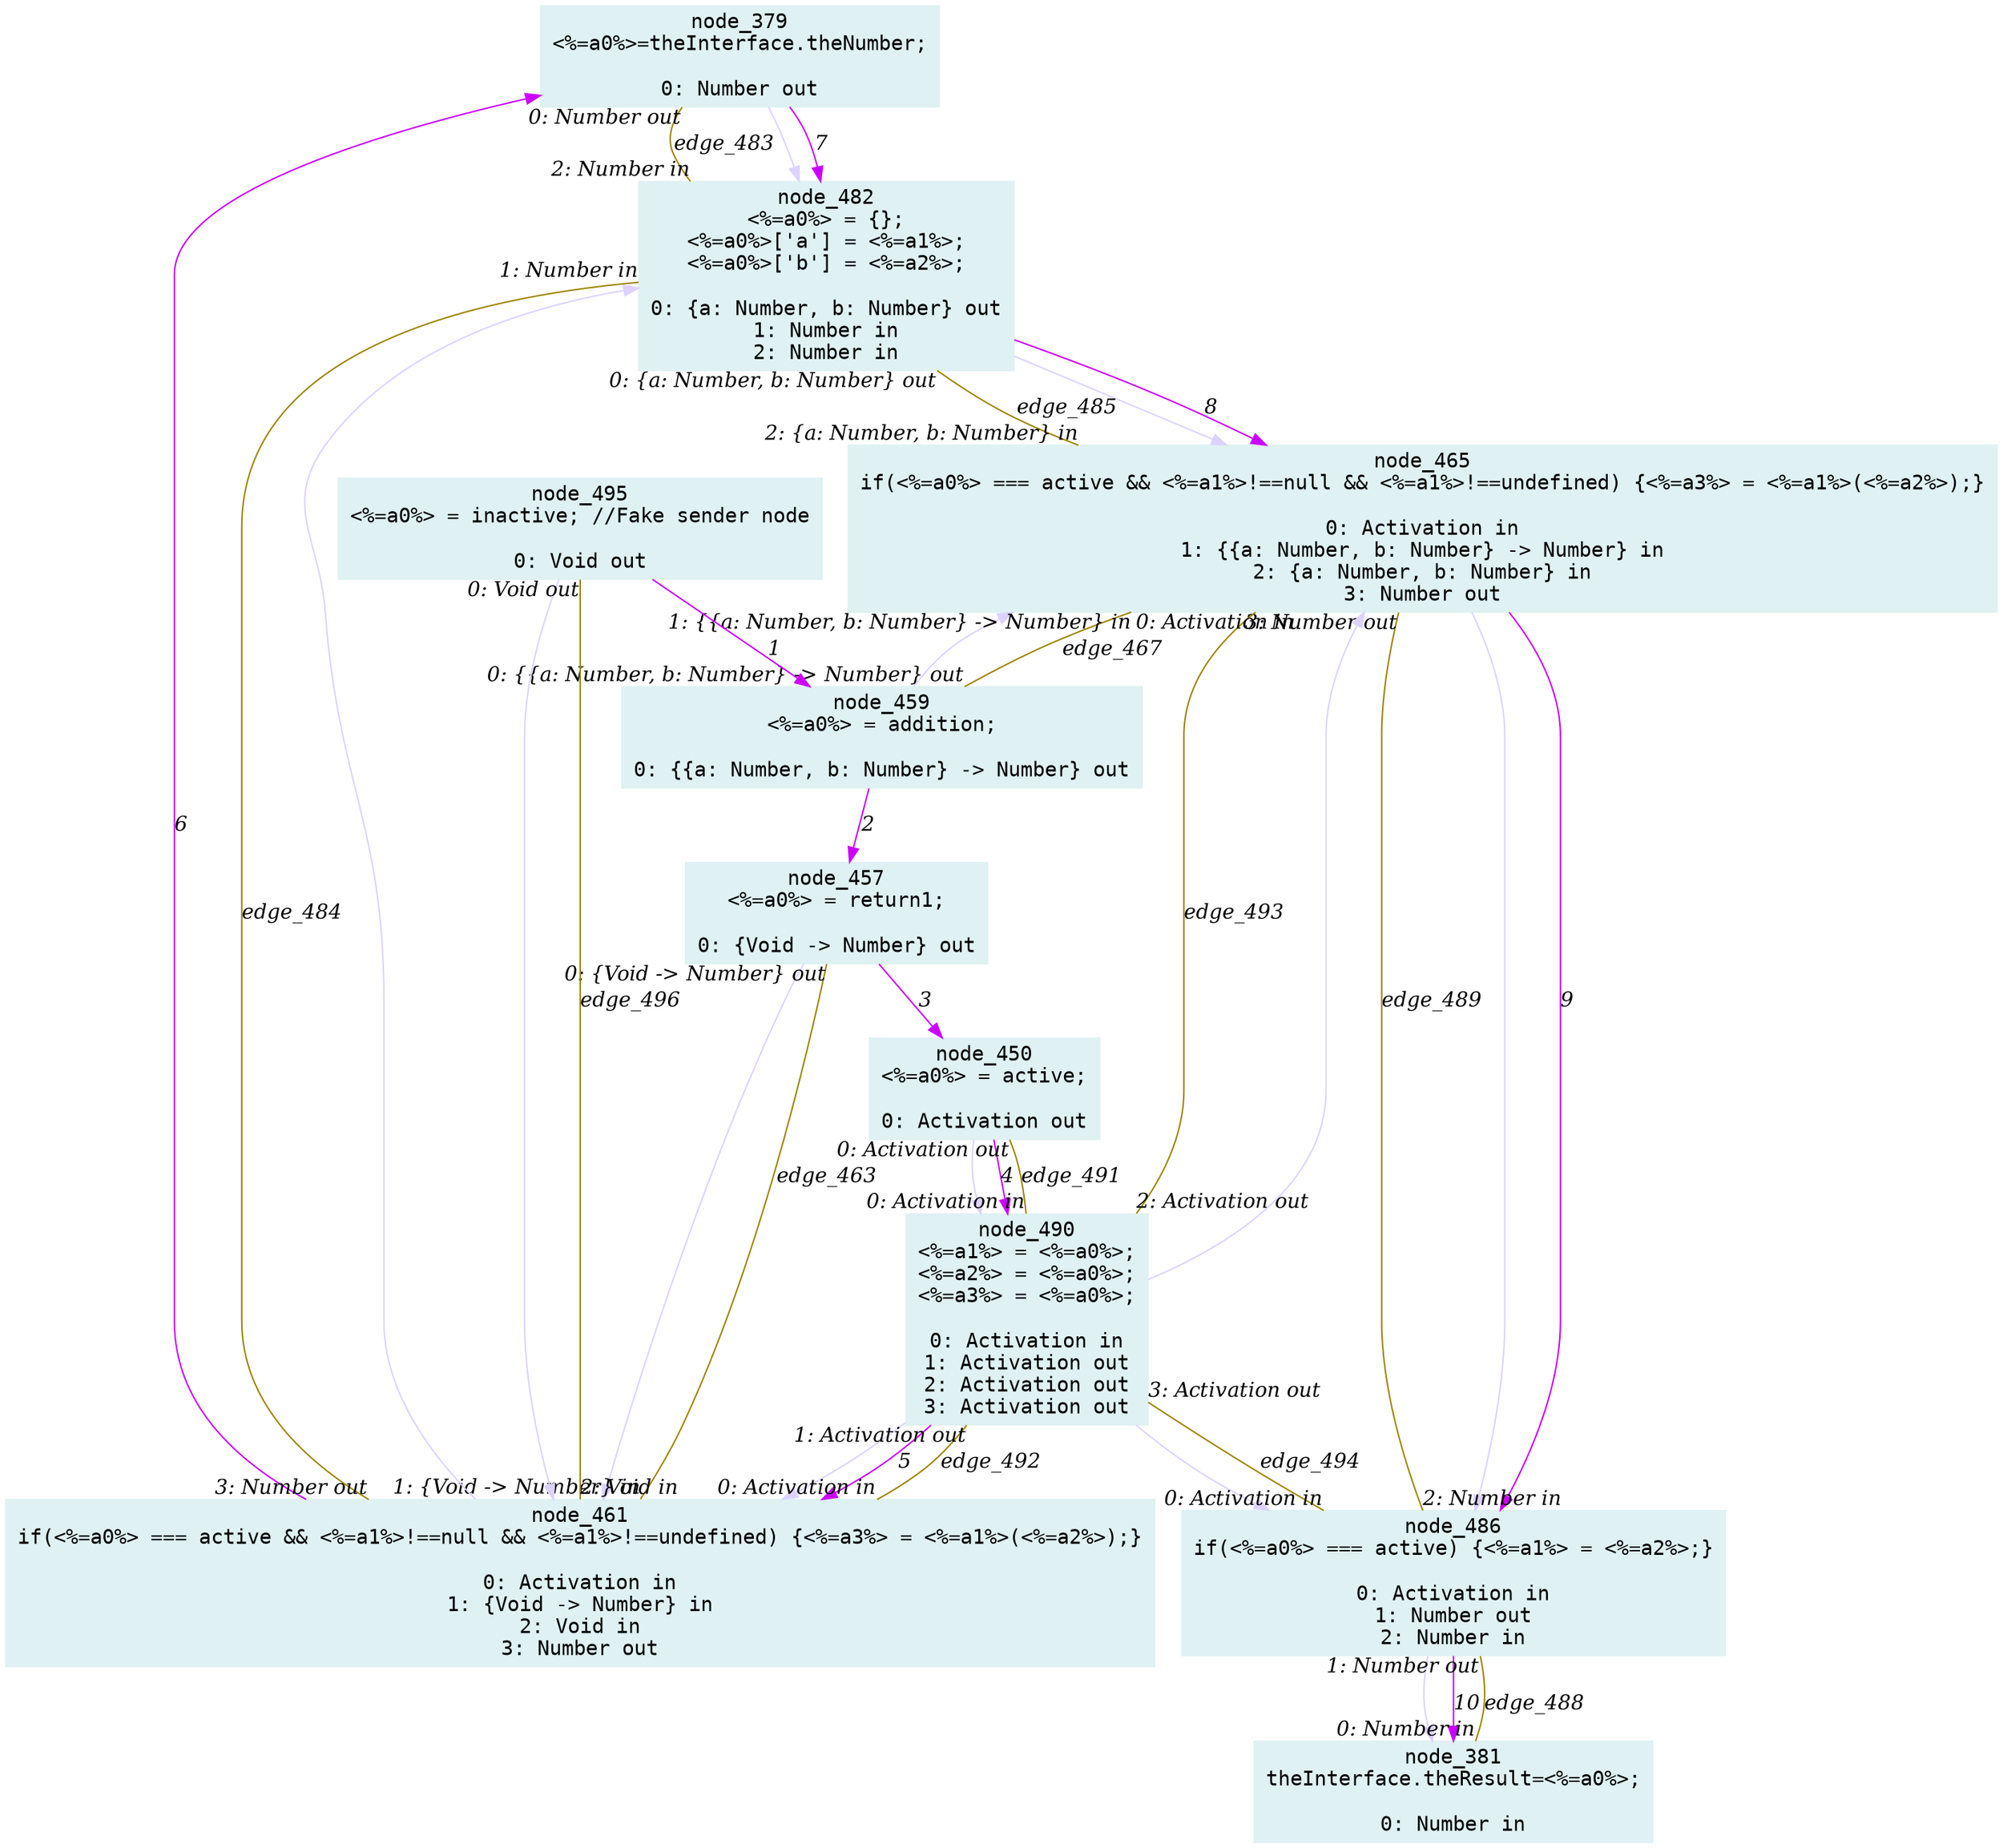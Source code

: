 digraph g{node_379 [shape="box", style="filled", color="#dff1f2", fontname="Courier", label="node_379
<%=a0%>=theInterface.theNumber;

0: Number out" ]
node_381 [shape="box", style="filled", color="#dff1f2", fontname="Courier", label="node_381
theInterface.theResult=<%=a0%>;

0: Number in" ]
node_450 [shape="box", style="filled", color="#dff1f2", fontname="Courier", label="node_450
<%=a0%> = active;

0: Activation out" ]
node_457 [shape="box", style="filled", color="#dff1f2", fontname="Courier", label="node_457
<%=a0%> = return1;

0: {Void -> Number} out" ]
node_459 [shape="box", style="filled", color="#dff1f2", fontname="Courier", label="node_459
<%=a0%> = addition;

0: {{a: Number, b: Number} -> Number} out" ]
node_461 [shape="box", style="filled", color="#dff1f2", fontname="Courier", label="node_461
if(<%=a0%> === active && <%=a1%>!==null && <%=a1%>!==undefined) {<%=a3%> = <%=a1%>(<%=a2%>);}

0: Activation in
1: {Void -> Number} in
2: Void in
3: Number out" ]
node_465 [shape="box", style="filled", color="#dff1f2", fontname="Courier", label="node_465
if(<%=a0%> === active && <%=a1%>!==null && <%=a1%>!==undefined) {<%=a3%> = <%=a1%>(<%=a2%>);}

0: Activation in
1: {{a: Number, b: Number} -> Number} in
2: {a: Number, b: Number} in
3: Number out" ]
node_482 [shape="box", style="filled", color="#dff1f2", fontname="Courier", label="node_482
<%=a0%> = {};
<%=a0%>['a'] = <%=a1%>;
<%=a0%>['b'] = <%=a2%>;

0: {a: Number, b: Number} out
1: Number in
2: Number in" ]
node_486 [shape="box", style="filled", color="#dff1f2", fontname="Courier", label="node_486
if(<%=a0%> === active) {<%=a1%> = <%=a2%>;}

0: Activation in
1: Number out
2: Number in" ]
node_490 [shape="box", style="filled", color="#dff1f2", fontname="Courier", label="node_490
<%=a1%> = <%=a0%>;
<%=a2%> = <%=a0%>;
<%=a3%> = <%=a0%>;

0: Activation in
1: Activation out
2: Activation out
3: Activation out" ]
node_495 [shape="box", style="filled", color="#dff1f2", fontname="Courier", label="node_495
<%=a0%> = inactive; //Fake sender node

0: Void out" ]
node_486 -> node_381 [dir=forward, arrowHead=normal, fontname="Times-Italic", arrowsize=1, color="#ddd2ff", label="",  headlabel="", taillabel="" ]
node_465 -> node_486 [dir=forward, arrowHead=normal, fontname="Times-Italic", arrowsize=1, color="#ddd2ff", label="",  headlabel="", taillabel="" ]
node_482 -> node_465 [dir=forward, arrowHead=normal, fontname="Times-Italic", arrowsize=1, color="#ddd2ff", label="",  headlabel="", taillabel="" ]
node_379 -> node_482 [dir=forward, arrowHead=normal, fontname="Times-Italic", arrowsize=1, color="#ddd2ff", label="",  headlabel="", taillabel="" ]
node_461 -> node_482 [dir=forward, arrowHead=normal, fontname="Times-Italic", arrowsize=1, color="#ddd2ff", label="",  headlabel="", taillabel="" ]
node_490 -> node_461 [dir=forward, arrowHead=normal, fontname="Times-Italic", arrowsize=1, color="#ddd2ff", label="",  headlabel="", taillabel="" ]
node_490 -> node_465 [dir=forward, arrowHead=normal, fontname="Times-Italic", arrowsize=1, color="#ddd2ff", label="",  headlabel="", taillabel="" ]
node_490 -> node_486 [dir=forward, arrowHead=normal, fontname="Times-Italic", arrowsize=1, color="#ddd2ff", label="",  headlabel="", taillabel="" ]
node_450 -> node_490 [dir=forward, arrowHead=normal, fontname="Times-Italic", arrowsize=1, color="#ddd2ff", label="",  headlabel="", taillabel="" ]
node_457 -> node_461 [dir=forward, arrowHead=normal, fontname="Times-Italic", arrowsize=1, color="#ddd2ff", label="",  headlabel="", taillabel="" ]
node_459 -> node_465 [dir=forward, arrowHead=normal, fontname="Times-Italic", arrowsize=1, color="#ddd2ff", label="",  headlabel="", taillabel="" ]
node_495 -> node_461 [dir=forward, arrowHead=normal, fontname="Times-Italic", arrowsize=1, color="#ddd2ff", label="",  headlabel="", taillabel="" ]
node_495 -> node_459 [dir=forward, arrowHead=normal, fontname="Times-Italic", arrowsize=1, color="#cc00ff", label="1",  headlabel="", taillabel="" ]
node_459 -> node_457 [dir=forward, arrowHead=normal, fontname="Times-Italic", arrowsize=1, color="#cc00ff", label="2",  headlabel="", taillabel="" ]
node_457 -> node_450 [dir=forward, arrowHead=normal, fontname="Times-Italic", arrowsize=1, color="#cc00ff", label="3",  headlabel="", taillabel="" ]
node_450 -> node_490 [dir=forward, arrowHead=normal, fontname="Times-Italic", arrowsize=1, color="#cc00ff", label="4",  headlabel="", taillabel="" ]
node_490 -> node_461 [dir=forward, arrowHead=normal, fontname="Times-Italic", arrowsize=1, color="#cc00ff", label="5",  headlabel="", taillabel="" ]
node_461 -> node_379 [dir=forward, arrowHead=normal, fontname="Times-Italic", arrowsize=1, color="#cc00ff", label="6",  headlabel="", taillabel="" ]
node_379 -> node_482 [dir=forward, arrowHead=normal, fontname="Times-Italic", arrowsize=1, color="#cc00ff", label="7",  headlabel="", taillabel="" ]
node_482 -> node_465 [dir=forward, arrowHead=normal, fontname="Times-Italic", arrowsize=1, color="#cc00ff", label="8",  headlabel="", taillabel="" ]
node_465 -> node_486 [dir=forward, arrowHead=normal, fontname="Times-Italic", arrowsize=1, color="#cc00ff", label="9",  headlabel="", taillabel="" ]
node_486 -> node_381 [dir=forward, arrowHead=normal, fontname="Times-Italic", arrowsize=1, color="#cc00ff", label="10",  headlabel="", taillabel="" ]
node_461 -> node_457 [dir=none, arrowHead=none, fontname="Times-Italic", arrowsize=1, color="#9d8400", label="edge_463",  headlabel="0: {Void -> Number} out", taillabel="1: {Void -> Number} in" ]
node_465 -> node_459 [dir=none, arrowHead=none, fontname="Times-Italic", arrowsize=1, color="#9d8400", label="edge_467",  headlabel="0: {{a: Number, b: Number} -> Number} out", taillabel="1: {{a: Number, b: Number} -> Number} in" ]
node_482 -> node_379 [dir=none, arrowHead=none, fontname="Times-Italic", arrowsize=1, color="#9d8400", label="edge_483",  headlabel="0: Number out", taillabel="2: Number in" ]
node_482 -> node_461 [dir=none, arrowHead=none, fontname="Times-Italic", arrowsize=1, color="#9d8400", label="edge_484",  headlabel="3: Number out", taillabel="1: Number in" ]
node_482 -> node_465 [dir=none, arrowHead=none, fontname="Times-Italic", arrowsize=1, color="#9d8400", label="edge_485",  headlabel="2: {a: Number, b: Number} in", taillabel="0: {a: Number, b: Number} out" ]
node_486 -> node_381 [dir=none, arrowHead=none, fontname="Times-Italic", arrowsize=1, color="#9d8400", label="edge_488",  headlabel="0: Number in", taillabel="1: Number out" ]
node_486 -> node_465 [dir=none, arrowHead=none, fontname="Times-Italic", arrowsize=1, color="#9d8400", label="edge_489",  headlabel="3: Number out", taillabel="2: Number in" ]
node_450 -> node_490 [dir=none, arrowHead=none, fontname="Times-Italic", arrowsize=1, color="#9d8400", label="edge_491",  headlabel="0: Activation in", taillabel="0: Activation out" ]
node_490 -> node_461 [dir=none, arrowHead=none, fontname="Times-Italic", arrowsize=1, color="#9d8400", label="edge_492",  headlabel="0: Activation in", taillabel="1: Activation out" ]
node_490 -> node_465 [dir=none, arrowHead=none, fontname="Times-Italic", arrowsize=1, color="#9d8400", label="edge_493",  headlabel="0: Activation in", taillabel="2: Activation out" ]
node_490 -> node_486 [dir=none, arrowHead=none, fontname="Times-Italic", arrowsize=1, color="#9d8400", label="edge_494",  headlabel="0: Activation in", taillabel="3: Activation out" ]
node_495 -> node_461 [dir=none, arrowHead=none, fontname="Times-Italic", arrowsize=1, color="#9d8400", label="edge_496",  headlabel="2: Void in", taillabel="0: Void out" ]
}